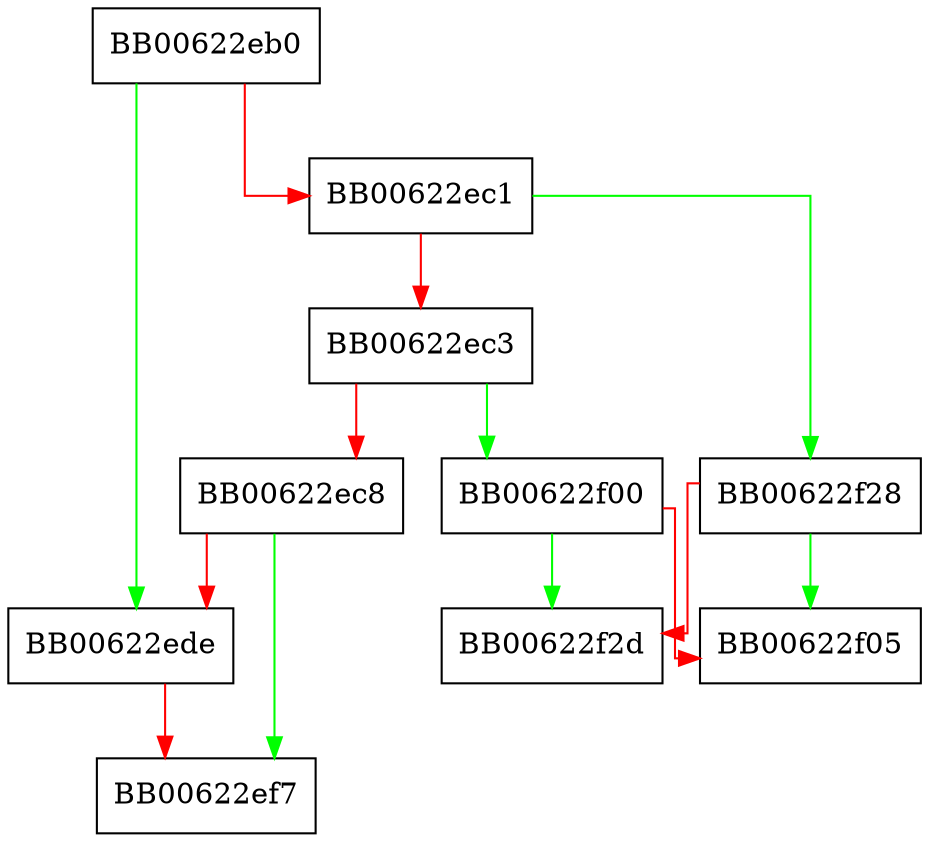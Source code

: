 digraph pk7_cb {
  node [shape="box"];
  graph [splines=ortho];
  BB00622eb0 -> BB00622ede [color="green"];
  BB00622eb0 -> BB00622ec1 [color="red"];
  BB00622ec1 -> BB00622f28 [color="green"];
  BB00622ec1 -> BB00622ec3 [color="red"];
  BB00622ec3 -> BB00622f00 [color="green"];
  BB00622ec3 -> BB00622ec8 [color="red"];
  BB00622ec8 -> BB00622ef7 [color="green"];
  BB00622ec8 -> BB00622ede [color="red"];
  BB00622ede -> BB00622ef7 [color="red"];
  BB00622f00 -> BB00622f2d [color="green"];
  BB00622f00 -> BB00622f05 [color="red"];
  BB00622f28 -> BB00622f05 [color="green"];
  BB00622f28 -> BB00622f2d [color="red"];
}